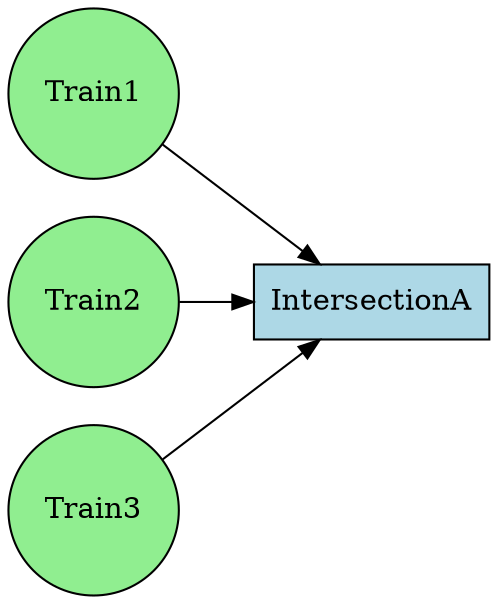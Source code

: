 digraph RAG {
  rankdir=LR;
  node [shape=rectangle, style=filled, fillcolor=lightblue];
  "Train1" [shape=circle, fillcolor=lightgreen];
  "Train1" -> "IntersectionA";
  "Train2" [shape=circle, fillcolor=lightgreen];
  "Train2" -> "IntersectionA";
  "Train3" [shape=circle, fillcolor=lightgreen];
  "Train3" -> "IntersectionA";
}
